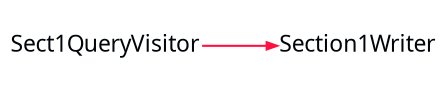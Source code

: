 digraph {
 rankdir = "LR"
 bgcolor = none;
 layout  = dot;
 edge [
   arrowsize = "0.5"
   color     = "#FF1040FF"
 ]
 DxzKpO3[
   shape    = none
   label    = "Sect1QueryVisitor"
   margin   = "0.01"
   fontname = "Segoe UI"
   fontsize = "11"
   fontcolor= "#010509FF"
 ]
 Dyf4hpu[
   shape    = none
   label    = "Section1Writer"
   margin   = "0.01"
   fontname = "Segoe UI"
   fontsize = "11"
   fontcolor= "#010509FF"
 ]
 DxzKpO3->Dyf4hpu
}
